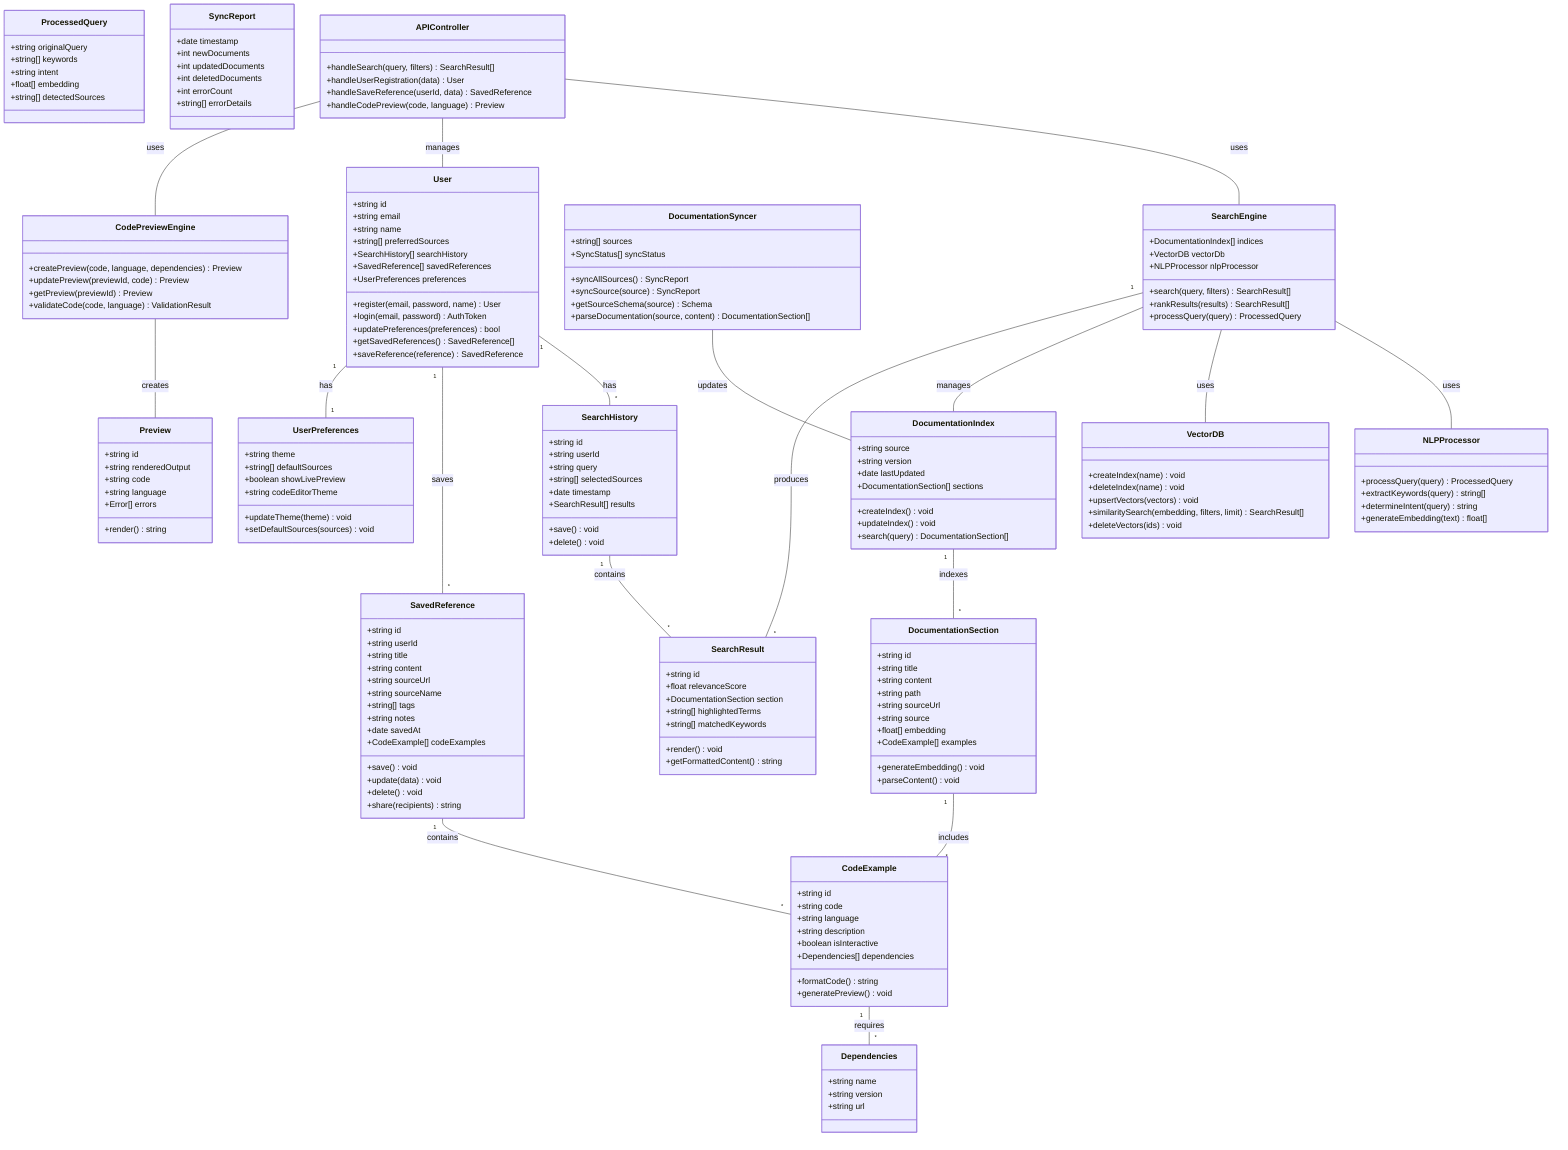 classDiagram
    class User {
        +string id
        +string email
        +string name
        +string[] preferredSources
        +SearchHistory[] searchHistory
        +SavedReference[] savedReferences
        +UserPreferences preferences
        +register(email, password, name) User
        +login(email, password) AuthToken
        +updatePreferences(preferences) bool
        +getSavedReferences() SavedReference[]
        +saveReference(reference) SavedReference
    }
    
    class UserPreferences {
        +string theme
        +string[] defaultSources
        +boolean showLivePreview
        +string codeEditorTheme
        +updateTheme(theme) void
        +setDefaultSources(sources) void
    }
    
    class SearchHistory {
        +string id
        +string userId
        +string query
        +string[] selectedSources
        +date timestamp
        +SearchResult[] results
        +save() void
        +delete() void
    }
    
    class SavedReference {
        +string id
        +string userId
        +string title
        +string content
        +string sourceUrl
        +string sourceName
        +string[] tags
        +string notes
        +date savedAt
        +CodeExample[] codeExamples
        +save() void
        +update(data) void
        +delete() void
        +share(recipients) string
    }
    
    class SearchEngine {
        +DocumentationIndex[] indices
        +VectorDB vectorDb
        +NLPProcessor nlpProcessor
        +search(query, filters) SearchResult[]
        +rankResults(results) SearchResult[]
        +processQuery(query) ProcessedQuery
    }
    
    class NLPProcessor {
        +processQuery(query) ProcessedQuery
        +extractKeywords(query) string[]
        +determineIntent(query) string
        +generateEmbedding(text) float[]
    }
    
    class DocumentationIndex {
        +string source
        +string version
        +date lastUpdated
        +DocumentationSection[] sections
        +createIndex() void
        +updateIndex() void
        +search(query) DocumentationSection[]
    }
    
    class DocumentationSection {
        +string id
        +string title
        +string content
        +string path
        +string sourceUrl
        +string source
        +float[] embedding
        +CodeExample[] examples
        +generateEmbedding() void
        +parseContent() void
    }
    
    class CodeExample {
        +string id
        +string code
        +string language
        +string description
        +boolean isInteractive
        +Dependencies[] dependencies
        +formatCode() string
        +generatePreview() void
    }
    
    class Dependencies {
        +string name
        +string version
        +string url
    }
    
    class SearchResult {
        +string id
        +float relevanceScore
        +DocumentationSection section
        +string[] highlightedTerms
        +string[] matchedKeywords
        +render() void
        +getFormattedContent() string
    }
    
    class ProcessedQuery {
        +string originalQuery
        +string[] keywords
        +string intent
        +float[] embedding
        +string[] detectedSources
    }
    
    class VectorDB {
        +createIndex(name) void
        +deleteIndex(name) void
        +upsertVectors(vectors) void
        +similaritySearch(embedding, filters, limit) SearchResult[]
        +deleteVectors(ids) void
    }
    
    class DocumentationSyncer {
        +string[] sources
        +SyncStatus[] syncStatus
        +syncAllSources() SyncReport
        +syncSource(source) SyncReport
        +getSourceSchema(source) Schema
        +parseDocumentation(source, content) DocumentationSection[]
    }
    
    class SyncReport {
        +date timestamp
        +int newDocuments
        +int updatedDocuments
        +int deletedDocuments
        +int errorCount
        +string[] errorDetails
    }
    
    class CodePreviewEngine {
        +createPreview(code, language, dependencies) Preview
        +updatePreview(previewId, code) Preview
        +getPreview(previewId) Preview
        +validateCode(code, language) ValidationResult
    }
    
    class Preview {
        +string id
        +string renderedOutput
        +string code
        +string language
        +Error[] errors
        +render() string
    }
    
    class APIController {
        +handleSearch(query, filters) SearchResult[]
        +handleUserRegistration(data) User
        +handleSaveReference(userId, data) SavedReference
        +handleCodePreview(code, language) Preview
    }
    
    User "1" -- "*" SearchHistory : has
    User "1" -- "*" SavedReference : saves
    User "1" -- "1" UserPreferences : has
    SearchHistory "1" -- "*" SearchResult : contains
    SavedReference "1" -- "*" CodeExample : contains
    DocumentationIndex "1" -- "*" DocumentationSection : indexes
    DocumentationSection "1" -- "*" CodeExample : includes
    SearchEngine -- NLPProcessor : uses
    SearchEngine -- VectorDB : uses
    SearchEngine -- DocumentationIndex : manages
    SearchEngine "1" -- "*" SearchResult : produces
    DocumentationSyncer -- DocumentationIndex : updates
    CodeExample "1" -- "*" Dependencies : requires
    CodePreviewEngine -- Preview : creates
    APIController -- SearchEngine : uses
    APIController -- User : manages
    APIController -- CodePreviewEngine : uses